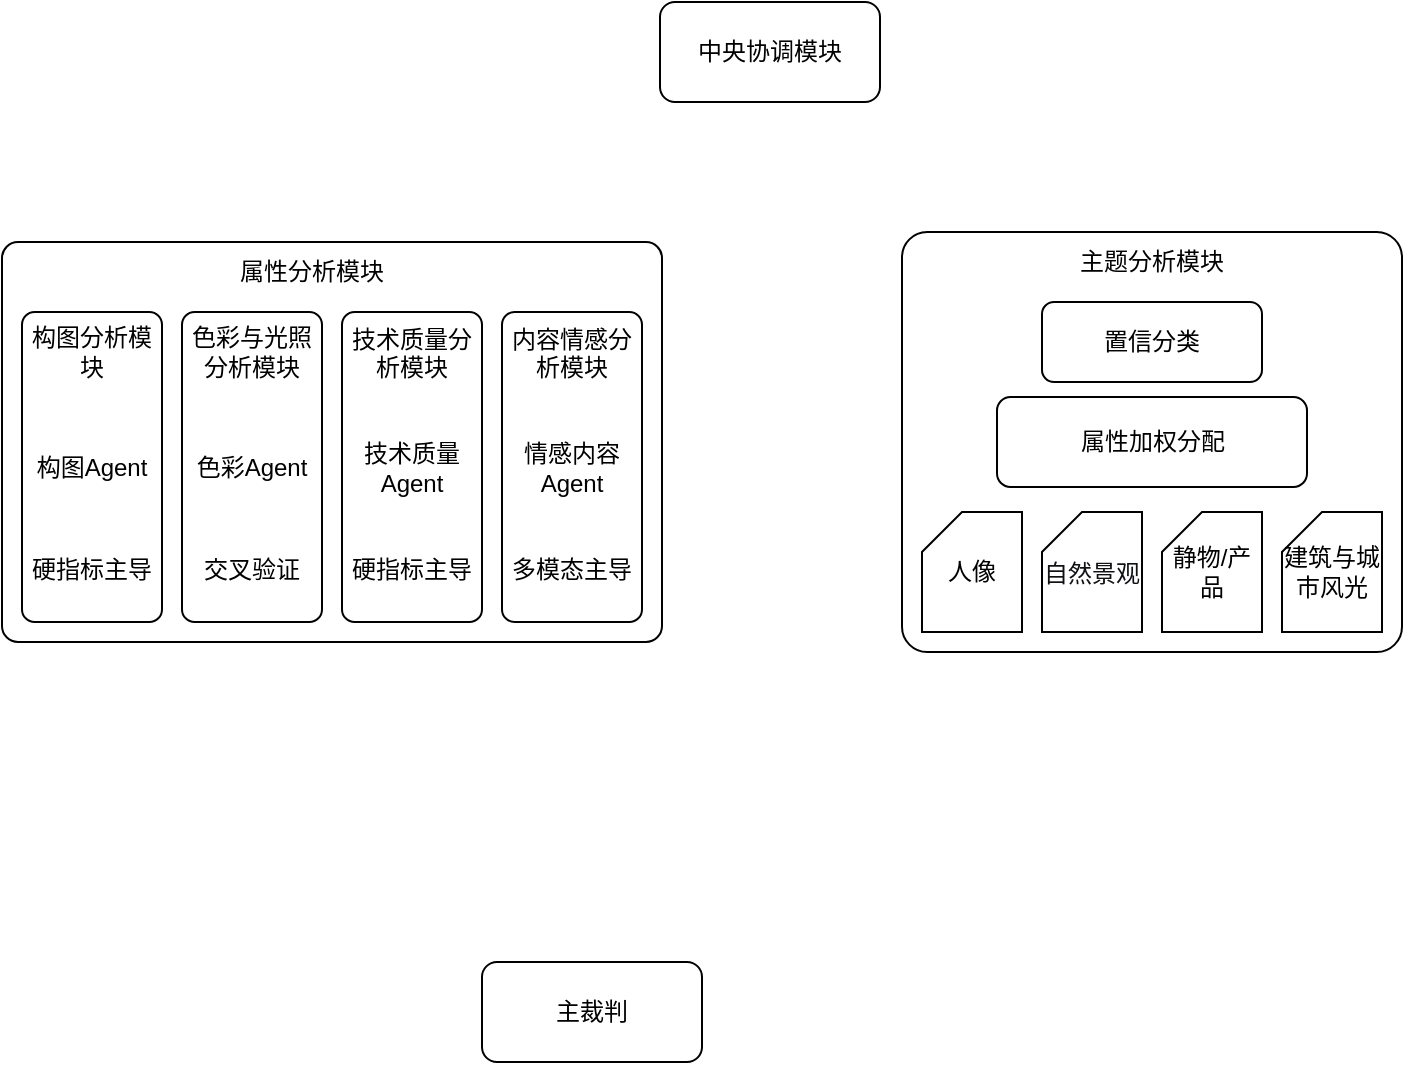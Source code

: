 <mxfile version="28.2.7">
  <diagram name="第 1 页" id="Exd2TtqdrU86Paezg1TP">
    <mxGraphModel dx="1426" dy="751" grid="1" gridSize="10" guides="1" tooltips="1" connect="1" arrows="1" fold="1" page="1" pageScale="1" pageWidth="827" pageHeight="1169" math="0" shadow="0">
      <root>
        <mxCell id="0" />
        <mxCell id="1" parent="0" />
        <mxCell id="7KNt1Nz7WH9jpkUwbXel-1" value="中央协调模块" style="rounded=1;whiteSpace=wrap;html=1;" vertex="1" parent="1">
          <mxGeometry x="359" y="190" width="110" height="50" as="geometry" />
        </mxCell>
        <mxCell id="7KNt1Nz7WH9jpkUwbXel-2" value="主裁判" style="rounded=1;whiteSpace=wrap;html=1;" vertex="1" parent="1">
          <mxGeometry x="270" y="670" width="110" height="50" as="geometry" />
        </mxCell>
        <mxCell id="7KNt1Nz7WH9jpkUwbXel-3" value="" style="rounded=1;whiteSpace=wrap;html=1;arcSize=4;" vertex="1" parent="1">
          <mxGeometry x="30" y="310" width="330" height="200" as="geometry" />
        </mxCell>
        <mxCell id="7KNt1Nz7WH9jpkUwbXel-6" value="构图Agent" style="rounded=1;whiteSpace=wrap;html=1;arcSize=9;" vertex="1" parent="1">
          <mxGeometry x="40" y="345" width="70" height="155" as="geometry" />
        </mxCell>
        <mxCell id="7KNt1Nz7WH9jpkUwbXel-7" value="" style="rounded=1;whiteSpace=wrap;html=1;arcSize=6;" vertex="1" parent="1">
          <mxGeometry x="480" y="305" width="250" height="210" as="geometry" />
        </mxCell>
        <mxCell id="7KNt1Nz7WH9jpkUwbXel-9" value="人像" style="shape=card;whiteSpace=wrap;html=1;size=20;" vertex="1" parent="1">
          <mxGeometry x="490" y="445" width="50" height="60" as="geometry" />
        </mxCell>
        <mxCell id="7KNt1Nz7WH9jpkUwbXel-10" value="&lt;h4 style=&quot;font-variant-numeric: normal; font-variant-east-asian: normal; font-variant-alternates: normal; font-size-adjust: none; font-kerning: auto; font-optical-sizing: auto; font-feature-settings: normal; font-variation-settings: normal; font-variant-position: normal; font-variant-emoji: normal; font-stretch: normal; line-height: 28px; font-family: quote-cjk-patch, Inter, system-ui, -apple-system, BlinkMacSystemFont, &amp;quot;Segoe UI&amp;quot;, Roboto, Oxygen, Ubuntu, Cantarell, &amp;quot;Open Sans&amp;quot;, &amp;quot;Helvetica Neue&amp;quot;, sans-serif; margin: 16px 0px; color: rgb(15, 17, 21); text-align: start;&quot;&gt;&lt;span style=&quot;font-weight: normal;&quot;&gt;&lt;font style=&quot;line-height: 120%;&quot;&gt;自然景观&lt;/font&gt;&lt;/span&gt;&lt;/h4&gt;" style="shape=card;whiteSpace=wrap;html=1;size=20;" vertex="1" parent="1">
          <mxGeometry x="550" y="445" width="50" height="60" as="geometry" />
        </mxCell>
        <mxCell id="7KNt1Nz7WH9jpkUwbXel-11" value="静物/产品" style="shape=card;whiteSpace=wrap;html=1;size=20;" vertex="1" parent="1">
          <mxGeometry x="610" y="445" width="50" height="60" as="geometry" />
        </mxCell>
        <mxCell id="7KNt1Nz7WH9jpkUwbXel-12" value="建筑与城市风光" style="shape=card;whiteSpace=wrap;html=1;size=20;" vertex="1" parent="1">
          <mxGeometry x="670" y="445" width="50" height="60" as="geometry" />
        </mxCell>
        <mxCell id="7KNt1Nz7WH9jpkUwbXel-14" value="置信分类" style="rounded=1;whiteSpace=wrap;html=1;" vertex="1" parent="1">
          <mxGeometry x="550" y="340" width="110" height="40" as="geometry" />
        </mxCell>
        <mxCell id="7KNt1Nz7WH9jpkUwbXel-15" value="属性加权分配" style="rounded=1;whiteSpace=wrap;html=1;" vertex="1" parent="1">
          <mxGeometry x="527.5" y="387.5" width="155" height="45" as="geometry" />
        </mxCell>
        <mxCell id="7KNt1Nz7WH9jpkUwbXel-16" value="构图分析模块" style="text;html=1;whiteSpace=wrap;strokeColor=none;fillColor=none;align=center;verticalAlign=middle;rounded=0;" vertex="1" parent="1">
          <mxGeometry x="40" y="350" width="70" height="30" as="geometry" />
        </mxCell>
        <mxCell id="7KNt1Nz7WH9jpkUwbXel-17" value="属性分析模块" style="text;html=1;whiteSpace=wrap;strokeColor=none;fillColor=none;align=center;verticalAlign=middle;rounded=0;" vertex="1" parent="1">
          <mxGeometry x="30" y="310" width="310" height="30" as="geometry" />
        </mxCell>
        <mxCell id="7KNt1Nz7WH9jpkUwbXel-18" value="主题分析模块" style="text;html=1;whiteSpace=wrap;strokeColor=none;fillColor=none;align=center;verticalAlign=middle;rounded=0;" vertex="1" parent="1">
          <mxGeometry x="480" y="305" width="250" height="30" as="geometry" />
        </mxCell>
        <mxCell id="7KNt1Nz7WH9jpkUwbXel-19" value="色彩Agent" style="rounded=1;whiteSpace=wrap;html=1;arcSize=9;" vertex="1" parent="1">
          <mxGeometry x="120" y="345" width="70" height="155" as="geometry" />
        </mxCell>
        <mxCell id="7KNt1Nz7WH9jpkUwbXel-20" value="色彩与光照分析模块" style="text;html=1;whiteSpace=wrap;strokeColor=none;fillColor=none;align=center;verticalAlign=middle;rounded=0;" vertex="1" parent="1">
          <mxGeometry x="120" y="350" width="70" height="30" as="geometry" />
        </mxCell>
        <mxCell id="7KNt1Nz7WH9jpkUwbXel-23" value="技术质量Agent" style="rounded=1;whiteSpace=wrap;html=1;arcSize=9;" vertex="1" parent="1">
          <mxGeometry x="200" y="345" width="70" height="155" as="geometry" />
        </mxCell>
        <mxCell id="7KNt1Nz7WH9jpkUwbXel-22" value="技术质量分析模块" style="text;whiteSpace=wrap;align=center;" vertex="1" parent="1">
          <mxGeometry x="200" y="345" width="70" height="40" as="geometry" />
        </mxCell>
        <mxCell id="7KNt1Nz7WH9jpkUwbXel-33" value="情感内容Agent" style="rounded=1;whiteSpace=wrap;html=1;arcSize=9;" vertex="1" parent="1">
          <mxGeometry x="280" y="345" width="70" height="155" as="geometry" />
        </mxCell>
        <mxCell id="7KNt1Nz7WH9jpkUwbXel-34" value="内容情感分析模块" style="text;whiteSpace=wrap;align=center;" vertex="1" parent="1">
          <mxGeometry x="280" y="345" width="70" height="40" as="geometry" />
        </mxCell>
        <mxCell id="7KNt1Nz7WH9jpkUwbXel-36" value="多模态主导" style="text;whiteSpace=wrap;align=center;" vertex="1" parent="1">
          <mxGeometry x="280" y="460" width="70" height="40" as="geometry" />
        </mxCell>
        <mxCell id="7KNt1Nz7WH9jpkUwbXel-38" value="交叉验证" style="text;whiteSpace=wrap;align=center;" vertex="1" parent="1">
          <mxGeometry x="120" y="460" width="70" height="40" as="geometry" />
        </mxCell>
        <mxCell id="7KNt1Nz7WH9jpkUwbXel-40" value="硬指标主导" style="text;whiteSpace=wrap;align=center;" vertex="1" parent="1">
          <mxGeometry x="40" y="460" width="70" height="40" as="geometry" />
        </mxCell>
        <mxCell id="7KNt1Nz7WH9jpkUwbXel-41" value="硬指标主导" style="text;whiteSpace=wrap;align=center;" vertex="1" parent="1">
          <mxGeometry x="200" y="460" width="70" height="40" as="geometry" />
        </mxCell>
      </root>
    </mxGraphModel>
  </diagram>
</mxfile>
